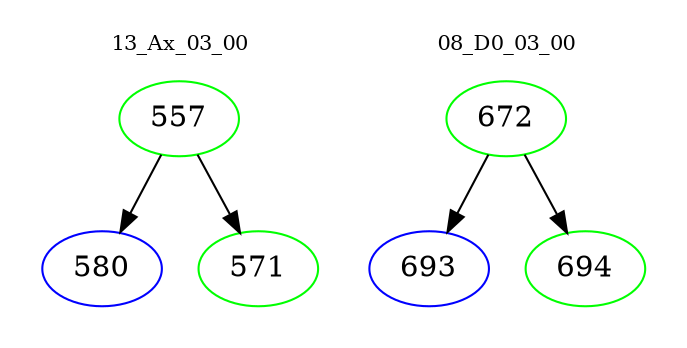 digraph{
subgraph cluster_0 {
color = white
label = "13_Ax_03_00";
fontsize=10;
T0_557 [label="557", color="green"]
T0_557 -> T0_580 [color="black"]
T0_580 [label="580", color="blue"]
T0_557 -> T0_571 [color="black"]
T0_571 [label="571", color="green"]
}
subgraph cluster_1 {
color = white
label = "08_D0_03_00";
fontsize=10;
T1_672 [label="672", color="green"]
T1_672 -> T1_693 [color="black"]
T1_693 [label="693", color="blue"]
T1_672 -> T1_694 [color="black"]
T1_694 [label="694", color="green"]
}
}
